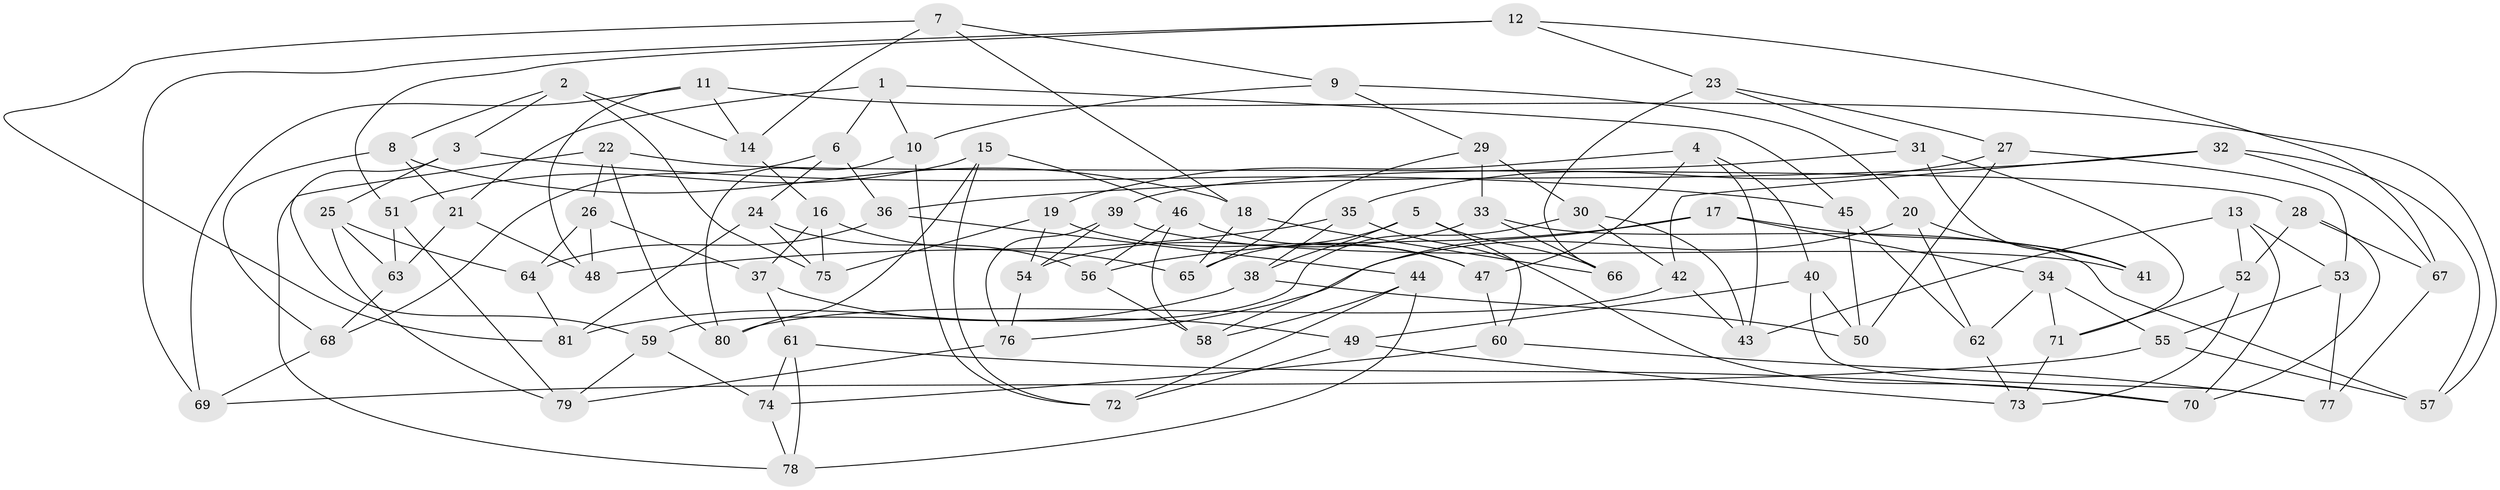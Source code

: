 // coarse degree distribution, {4: 0.4583333333333333, 3: 0.1875, 5: 0.20833333333333334, 2: 0.020833333333333332, 7: 0.08333333333333333, 8: 0.020833333333333332, 11: 0.020833333333333332}
// Generated by graph-tools (version 1.1) at 2025/01/03/04/25 22:01:30]
// undirected, 81 vertices, 162 edges
graph export_dot {
graph [start="1"]
  node [color=gray90,style=filled];
  1;
  2;
  3;
  4;
  5;
  6;
  7;
  8;
  9;
  10;
  11;
  12;
  13;
  14;
  15;
  16;
  17;
  18;
  19;
  20;
  21;
  22;
  23;
  24;
  25;
  26;
  27;
  28;
  29;
  30;
  31;
  32;
  33;
  34;
  35;
  36;
  37;
  38;
  39;
  40;
  41;
  42;
  43;
  44;
  45;
  46;
  47;
  48;
  49;
  50;
  51;
  52;
  53;
  54;
  55;
  56;
  57;
  58;
  59;
  60;
  61;
  62;
  63;
  64;
  65;
  66;
  67;
  68;
  69;
  70;
  71;
  72;
  73;
  74;
  75;
  76;
  77;
  78;
  79;
  80;
  81;
  1 -- 10;
  1 -- 21;
  1 -- 6;
  1 -- 45;
  2 -- 3;
  2 -- 75;
  2 -- 8;
  2 -- 14;
  3 -- 45;
  3 -- 59;
  3 -- 25;
  4 -- 47;
  4 -- 19;
  4 -- 40;
  4 -- 43;
  5 -- 65;
  5 -- 60;
  5 -- 66;
  5 -- 38;
  6 -- 36;
  6 -- 24;
  6 -- 68;
  7 -- 81;
  7 -- 9;
  7 -- 18;
  7 -- 14;
  8 -- 68;
  8 -- 18;
  8 -- 21;
  9 -- 10;
  9 -- 20;
  9 -- 29;
  10 -- 72;
  10 -- 80;
  11 -- 48;
  11 -- 57;
  11 -- 69;
  11 -- 14;
  12 -- 69;
  12 -- 23;
  12 -- 51;
  12 -- 67;
  13 -- 43;
  13 -- 53;
  13 -- 70;
  13 -- 52;
  14 -- 16;
  15 -- 72;
  15 -- 46;
  15 -- 80;
  15 -- 51;
  16 -- 75;
  16 -- 37;
  16 -- 65;
  17 -- 56;
  17 -- 58;
  17 -- 41;
  17 -- 34;
  18 -- 66;
  18 -- 65;
  19 -- 47;
  19 -- 75;
  19 -- 54;
  20 -- 76;
  20 -- 62;
  20 -- 41;
  21 -- 48;
  21 -- 63;
  22 -- 26;
  22 -- 80;
  22 -- 28;
  22 -- 78;
  23 -- 66;
  23 -- 27;
  23 -- 31;
  24 -- 81;
  24 -- 56;
  24 -- 75;
  25 -- 63;
  25 -- 64;
  25 -- 79;
  26 -- 48;
  26 -- 64;
  26 -- 37;
  27 -- 50;
  27 -- 53;
  27 -- 35;
  28 -- 52;
  28 -- 67;
  28 -- 70;
  29 -- 65;
  29 -- 30;
  29 -- 33;
  30 -- 59;
  30 -- 43;
  30 -- 42;
  31 -- 39;
  31 -- 71;
  31 -- 41;
  32 -- 36;
  32 -- 67;
  32 -- 57;
  32 -- 42;
  33 -- 66;
  33 -- 57;
  33 -- 54;
  34 -- 62;
  34 -- 71;
  34 -- 55;
  35 -- 48;
  35 -- 38;
  35 -- 70;
  36 -- 64;
  36 -- 44;
  37 -- 61;
  37 -- 49;
  38 -- 81;
  38 -- 50;
  39 -- 41;
  39 -- 54;
  39 -- 76;
  40 -- 77;
  40 -- 50;
  40 -- 49;
  42 -- 80;
  42 -- 43;
  44 -- 58;
  44 -- 78;
  44 -- 72;
  45 -- 50;
  45 -- 62;
  46 -- 47;
  46 -- 58;
  46 -- 56;
  47 -- 60;
  49 -- 73;
  49 -- 72;
  51 -- 79;
  51 -- 63;
  52 -- 71;
  52 -- 73;
  53 -- 55;
  53 -- 77;
  54 -- 76;
  55 -- 57;
  55 -- 69;
  56 -- 58;
  59 -- 74;
  59 -- 79;
  60 -- 77;
  60 -- 74;
  61 -- 74;
  61 -- 78;
  61 -- 70;
  62 -- 73;
  63 -- 68;
  64 -- 81;
  67 -- 77;
  68 -- 69;
  71 -- 73;
  74 -- 78;
  76 -- 79;
}
